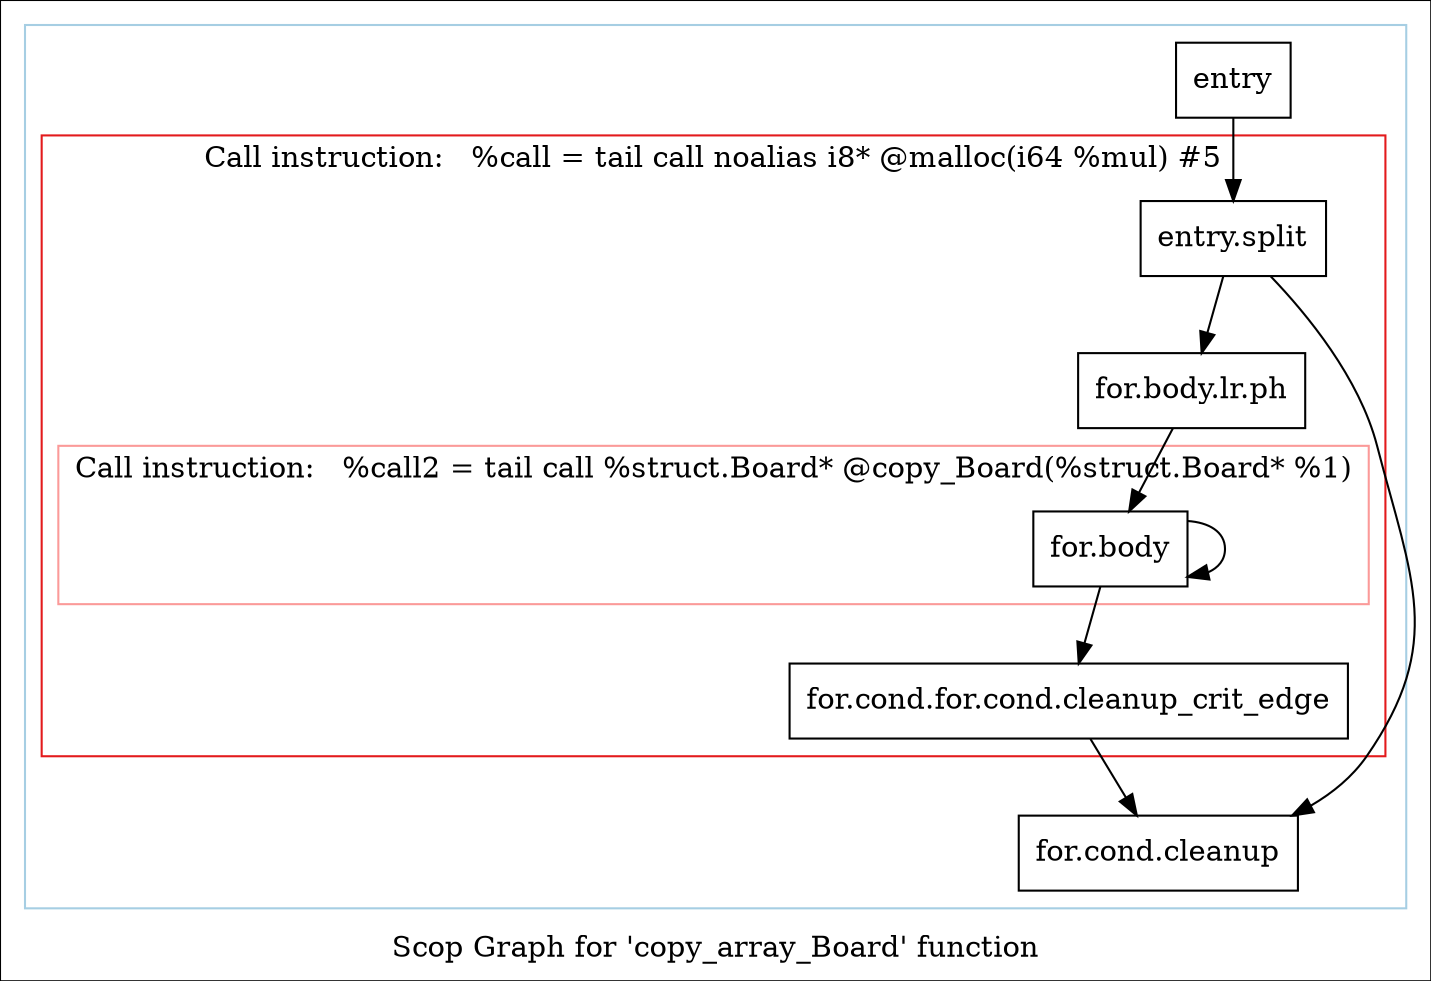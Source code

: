digraph "Scop Graph for 'copy_array_Board' function" {
	label="Scop Graph for 'copy_array_Board' function";

	Node0xd2cf880 [shape=record,label="{entry}"];
	Node0xd2cf880 -> Node0xd2bbee0;
	Node0xd2bbee0 [shape=record,label="{entry.split}"];
	Node0xd2bbee0 -> Node0xd2ab3a0;
	Node0xd2bbee0 -> Node0xd2c02f0;
	Node0xd2ab3a0 [shape=record,label="{for.cond.cleanup}"];
	Node0xd2c02f0 [shape=record,label="{for.body.lr.ph}"];
	Node0xd2c02f0 -> Node0xd2badc0;
	Node0xd2badc0 [shape=record,label="{for.body}"];
	Node0xd2badc0 -> Node0xd2badc0[constraint=false];
	Node0xd2badc0 -> Node0xd2c9420;
	Node0xd2c9420 [shape=record,label="{for.cond.for.cond.cleanup_crit_edge}"];
	Node0xd2c9420 -> Node0xd2ab3a0;
	colorscheme = "paired12"
        subgraph cluster_0xd2a52f0 {
          label = "";
          style = solid;
          color = 1
          subgraph cluster_0xd186e80 {
            label = "Call instruction:   %call = tail call noalias i8* @malloc(i64 %mul) #5";
            style = solid;
            color = 6
            subgraph cluster_0xd2987a0 {
              label = "Call instruction:   %call2 = tail call %struct.Board* @copy_Board(%struct.Board* %1)";
              style = solid;
              color = 5
              Node0xd2badc0;
            }
            Node0xd2bbee0;
            Node0xd2c02f0;
            Node0xd2c9420;
          }
          Node0xd2cf880;
          Node0xd2ab3a0;
        }
}
